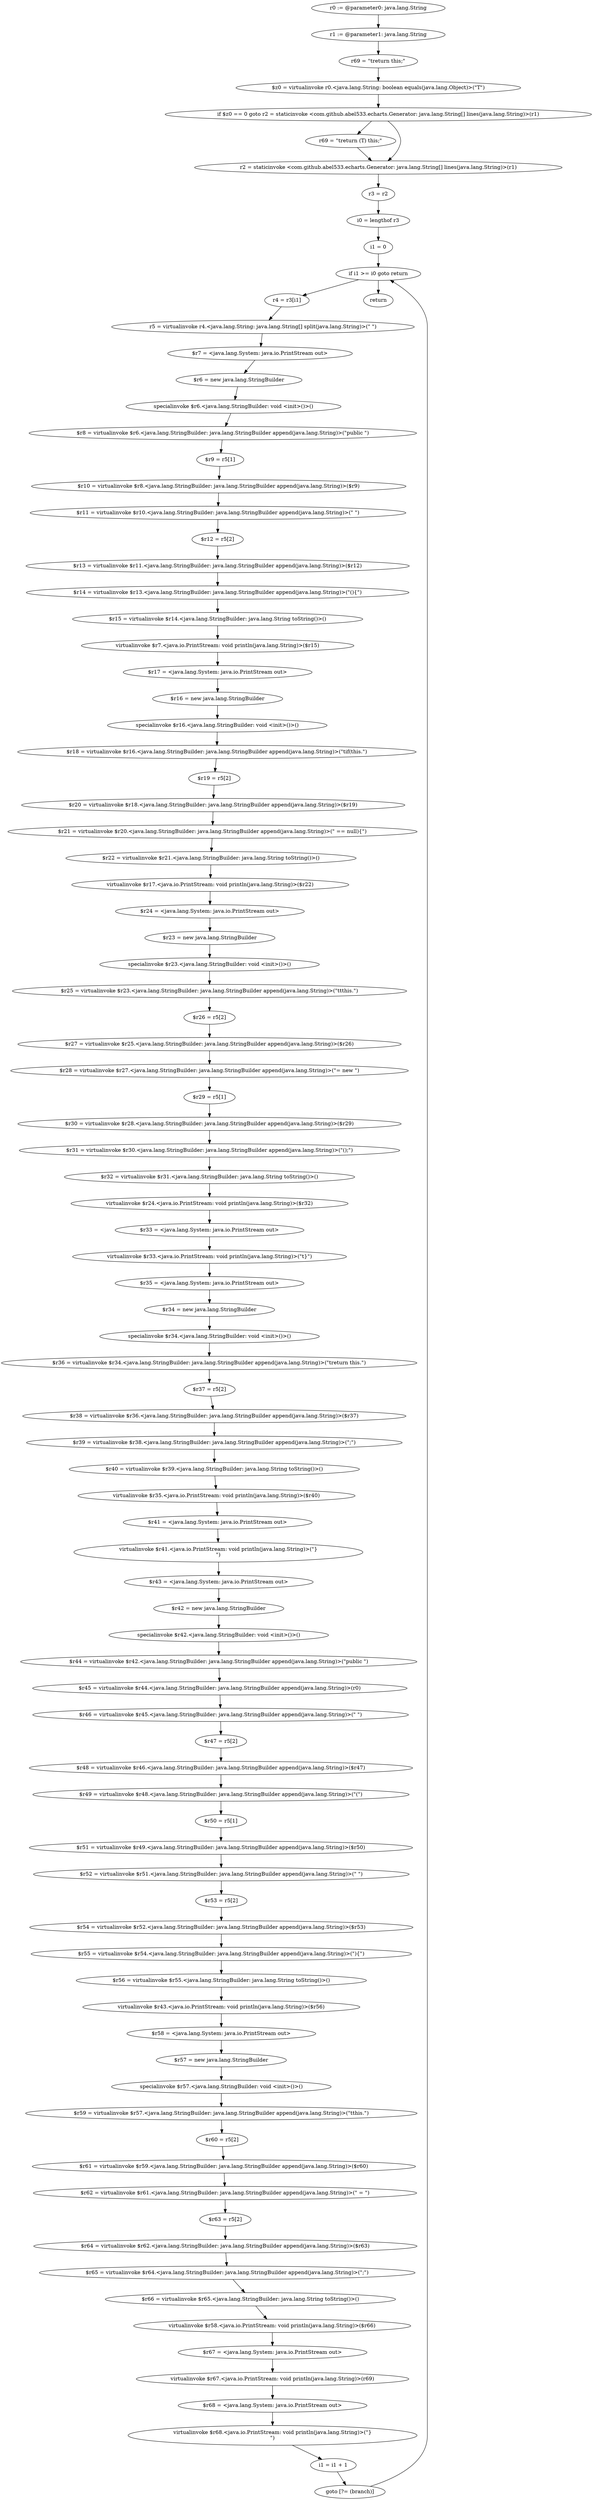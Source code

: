 digraph "unitGraph" {
    "r0 := @parameter0: java.lang.String"
    "r1 := @parameter1: java.lang.String"
    "r69 = \"\treturn this;\""
    "$z0 = virtualinvoke r0.<java.lang.String: boolean equals(java.lang.Object)>(\"T\")"
    "if $z0 == 0 goto r2 = staticinvoke <com.github.abel533.echarts.Generator: java.lang.String[] lines(java.lang.String)>(r1)"
    "r69 = \"\treturn (T) this;\""
    "r2 = staticinvoke <com.github.abel533.echarts.Generator: java.lang.String[] lines(java.lang.String)>(r1)"
    "r3 = r2"
    "i0 = lengthof r3"
    "i1 = 0"
    "if i1 >= i0 goto return"
    "r4 = r3[i1]"
    "r5 = virtualinvoke r4.<java.lang.String: java.lang.String[] split(java.lang.String)>(\" \")"
    "$r7 = <java.lang.System: java.io.PrintStream out>"
    "$r6 = new java.lang.StringBuilder"
    "specialinvoke $r6.<java.lang.StringBuilder: void <init>()>()"
    "$r8 = virtualinvoke $r6.<java.lang.StringBuilder: java.lang.StringBuilder append(java.lang.String)>(\"public \")"
    "$r9 = r5[1]"
    "$r10 = virtualinvoke $r8.<java.lang.StringBuilder: java.lang.StringBuilder append(java.lang.String)>($r9)"
    "$r11 = virtualinvoke $r10.<java.lang.StringBuilder: java.lang.StringBuilder append(java.lang.String)>(\" \")"
    "$r12 = r5[2]"
    "$r13 = virtualinvoke $r11.<java.lang.StringBuilder: java.lang.StringBuilder append(java.lang.String)>($r12)"
    "$r14 = virtualinvoke $r13.<java.lang.StringBuilder: java.lang.StringBuilder append(java.lang.String)>(\"(){\")"
    "$r15 = virtualinvoke $r14.<java.lang.StringBuilder: java.lang.String toString()>()"
    "virtualinvoke $r7.<java.io.PrintStream: void println(java.lang.String)>($r15)"
    "$r17 = <java.lang.System: java.io.PrintStream out>"
    "$r16 = new java.lang.StringBuilder"
    "specialinvoke $r16.<java.lang.StringBuilder: void <init>()>()"
    "$r18 = virtualinvoke $r16.<java.lang.StringBuilder: java.lang.StringBuilder append(java.lang.String)>(\"\tif(this.\")"
    "$r19 = r5[2]"
    "$r20 = virtualinvoke $r18.<java.lang.StringBuilder: java.lang.StringBuilder append(java.lang.String)>($r19)"
    "$r21 = virtualinvoke $r20.<java.lang.StringBuilder: java.lang.StringBuilder append(java.lang.String)>(\" == null){\")"
    "$r22 = virtualinvoke $r21.<java.lang.StringBuilder: java.lang.String toString()>()"
    "virtualinvoke $r17.<java.io.PrintStream: void println(java.lang.String)>($r22)"
    "$r24 = <java.lang.System: java.io.PrintStream out>"
    "$r23 = new java.lang.StringBuilder"
    "specialinvoke $r23.<java.lang.StringBuilder: void <init>()>()"
    "$r25 = virtualinvoke $r23.<java.lang.StringBuilder: java.lang.StringBuilder append(java.lang.String)>(\"\t\tthis.\")"
    "$r26 = r5[2]"
    "$r27 = virtualinvoke $r25.<java.lang.StringBuilder: java.lang.StringBuilder append(java.lang.String)>($r26)"
    "$r28 = virtualinvoke $r27.<java.lang.StringBuilder: java.lang.StringBuilder append(java.lang.String)>(\"= new \")"
    "$r29 = r5[1]"
    "$r30 = virtualinvoke $r28.<java.lang.StringBuilder: java.lang.StringBuilder append(java.lang.String)>($r29)"
    "$r31 = virtualinvoke $r30.<java.lang.StringBuilder: java.lang.StringBuilder append(java.lang.String)>(\"();\")"
    "$r32 = virtualinvoke $r31.<java.lang.StringBuilder: java.lang.String toString()>()"
    "virtualinvoke $r24.<java.io.PrintStream: void println(java.lang.String)>($r32)"
    "$r33 = <java.lang.System: java.io.PrintStream out>"
    "virtualinvoke $r33.<java.io.PrintStream: void println(java.lang.String)>(\"\t}\")"
    "$r35 = <java.lang.System: java.io.PrintStream out>"
    "$r34 = new java.lang.StringBuilder"
    "specialinvoke $r34.<java.lang.StringBuilder: void <init>()>()"
    "$r36 = virtualinvoke $r34.<java.lang.StringBuilder: java.lang.StringBuilder append(java.lang.String)>(\"\treturn this.\")"
    "$r37 = r5[2]"
    "$r38 = virtualinvoke $r36.<java.lang.StringBuilder: java.lang.StringBuilder append(java.lang.String)>($r37)"
    "$r39 = virtualinvoke $r38.<java.lang.StringBuilder: java.lang.StringBuilder append(java.lang.String)>(\";\")"
    "$r40 = virtualinvoke $r39.<java.lang.StringBuilder: java.lang.String toString()>()"
    "virtualinvoke $r35.<java.io.PrintStream: void println(java.lang.String)>($r40)"
    "$r41 = <java.lang.System: java.io.PrintStream out>"
    "virtualinvoke $r41.<java.io.PrintStream: void println(java.lang.String)>(\"}\n\")"
    "$r43 = <java.lang.System: java.io.PrintStream out>"
    "$r42 = new java.lang.StringBuilder"
    "specialinvoke $r42.<java.lang.StringBuilder: void <init>()>()"
    "$r44 = virtualinvoke $r42.<java.lang.StringBuilder: java.lang.StringBuilder append(java.lang.String)>(\"public \")"
    "$r45 = virtualinvoke $r44.<java.lang.StringBuilder: java.lang.StringBuilder append(java.lang.String)>(r0)"
    "$r46 = virtualinvoke $r45.<java.lang.StringBuilder: java.lang.StringBuilder append(java.lang.String)>(\" \")"
    "$r47 = r5[2]"
    "$r48 = virtualinvoke $r46.<java.lang.StringBuilder: java.lang.StringBuilder append(java.lang.String)>($r47)"
    "$r49 = virtualinvoke $r48.<java.lang.StringBuilder: java.lang.StringBuilder append(java.lang.String)>(\"(\")"
    "$r50 = r5[1]"
    "$r51 = virtualinvoke $r49.<java.lang.StringBuilder: java.lang.StringBuilder append(java.lang.String)>($r50)"
    "$r52 = virtualinvoke $r51.<java.lang.StringBuilder: java.lang.StringBuilder append(java.lang.String)>(\" \")"
    "$r53 = r5[2]"
    "$r54 = virtualinvoke $r52.<java.lang.StringBuilder: java.lang.StringBuilder append(java.lang.String)>($r53)"
    "$r55 = virtualinvoke $r54.<java.lang.StringBuilder: java.lang.StringBuilder append(java.lang.String)>(\"){\")"
    "$r56 = virtualinvoke $r55.<java.lang.StringBuilder: java.lang.String toString()>()"
    "virtualinvoke $r43.<java.io.PrintStream: void println(java.lang.String)>($r56)"
    "$r58 = <java.lang.System: java.io.PrintStream out>"
    "$r57 = new java.lang.StringBuilder"
    "specialinvoke $r57.<java.lang.StringBuilder: void <init>()>()"
    "$r59 = virtualinvoke $r57.<java.lang.StringBuilder: java.lang.StringBuilder append(java.lang.String)>(\"\tthis.\")"
    "$r60 = r5[2]"
    "$r61 = virtualinvoke $r59.<java.lang.StringBuilder: java.lang.StringBuilder append(java.lang.String)>($r60)"
    "$r62 = virtualinvoke $r61.<java.lang.StringBuilder: java.lang.StringBuilder append(java.lang.String)>(\" = \")"
    "$r63 = r5[2]"
    "$r64 = virtualinvoke $r62.<java.lang.StringBuilder: java.lang.StringBuilder append(java.lang.String)>($r63)"
    "$r65 = virtualinvoke $r64.<java.lang.StringBuilder: java.lang.StringBuilder append(java.lang.String)>(\";\")"
    "$r66 = virtualinvoke $r65.<java.lang.StringBuilder: java.lang.String toString()>()"
    "virtualinvoke $r58.<java.io.PrintStream: void println(java.lang.String)>($r66)"
    "$r67 = <java.lang.System: java.io.PrintStream out>"
    "virtualinvoke $r67.<java.io.PrintStream: void println(java.lang.String)>(r69)"
    "$r68 = <java.lang.System: java.io.PrintStream out>"
    "virtualinvoke $r68.<java.io.PrintStream: void println(java.lang.String)>(\"}\n\")"
    "i1 = i1 + 1"
    "goto [?= (branch)]"
    "return"
    "r0 := @parameter0: java.lang.String"->"r1 := @parameter1: java.lang.String";
    "r1 := @parameter1: java.lang.String"->"r69 = \"\treturn this;\"";
    "r69 = \"\treturn this;\""->"$z0 = virtualinvoke r0.<java.lang.String: boolean equals(java.lang.Object)>(\"T\")";
    "$z0 = virtualinvoke r0.<java.lang.String: boolean equals(java.lang.Object)>(\"T\")"->"if $z0 == 0 goto r2 = staticinvoke <com.github.abel533.echarts.Generator: java.lang.String[] lines(java.lang.String)>(r1)";
    "if $z0 == 0 goto r2 = staticinvoke <com.github.abel533.echarts.Generator: java.lang.String[] lines(java.lang.String)>(r1)"->"r69 = \"\treturn (T) this;\"";
    "if $z0 == 0 goto r2 = staticinvoke <com.github.abel533.echarts.Generator: java.lang.String[] lines(java.lang.String)>(r1)"->"r2 = staticinvoke <com.github.abel533.echarts.Generator: java.lang.String[] lines(java.lang.String)>(r1)";
    "r69 = \"\treturn (T) this;\""->"r2 = staticinvoke <com.github.abel533.echarts.Generator: java.lang.String[] lines(java.lang.String)>(r1)";
    "r2 = staticinvoke <com.github.abel533.echarts.Generator: java.lang.String[] lines(java.lang.String)>(r1)"->"r3 = r2";
    "r3 = r2"->"i0 = lengthof r3";
    "i0 = lengthof r3"->"i1 = 0";
    "i1 = 0"->"if i1 >= i0 goto return";
    "if i1 >= i0 goto return"->"r4 = r3[i1]";
    "if i1 >= i0 goto return"->"return";
    "r4 = r3[i1]"->"r5 = virtualinvoke r4.<java.lang.String: java.lang.String[] split(java.lang.String)>(\" \")";
    "r5 = virtualinvoke r4.<java.lang.String: java.lang.String[] split(java.lang.String)>(\" \")"->"$r7 = <java.lang.System: java.io.PrintStream out>";
    "$r7 = <java.lang.System: java.io.PrintStream out>"->"$r6 = new java.lang.StringBuilder";
    "$r6 = new java.lang.StringBuilder"->"specialinvoke $r6.<java.lang.StringBuilder: void <init>()>()";
    "specialinvoke $r6.<java.lang.StringBuilder: void <init>()>()"->"$r8 = virtualinvoke $r6.<java.lang.StringBuilder: java.lang.StringBuilder append(java.lang.String)>(\"public \")";
    "$r8 = virtualinvoke $r6.<java.lang.StringBuilder: java.lang.StringBuilder append(java.lang.String)>(\"public \")"->"$r9 = r5[1]";
    "$r9 = r5[1]"->"$r10 = virtualinvoke $r8.<java.lang.StringBuilder: java.lang.StringBuilder append(java.lang.String)>($r9)";
    "$r10 = virtualinvoke $r8.<java.lang.StringBuilder: java.lang.StringBuilder append(java.lang.String)>($r9)"->"$r11 = virtualinvoke $r10.<java.lang.StringBuilder: java.lang.StringBuilder append(java.lang.String)>(\" \")";
    "$r11 = virtualinvoke $r10.<java.lang.StringBuilder: java.lang.StringBuilder append(java.lang.String)>(\" \")"->"$r12 = r5[2]";
    "$r12 = r5[2]"->"$r13 = virtualinvoke $r11.<java.lang.StringBuilder: java.lang.StringBuilder append(java.lang.String)>($r12)";
    "$r13 = virtualinvoke $r11.<java.lang.StringBuilder: java.lang.StringBuilder append(java.lang.String)>($r12)"->"$r14 = virtualinvoke $r13.<java.lang.StringBuilder: java.lang.StringBuilder append(java.lang.String)>(\"(){\")";
    "$r14 = virtualinvoke $r13.<java.lang.StringBuilder: java.lang.StringBuilder append(java.lang.String)>(\"(){\")"->"$r15 = virtualinvoke $r14.<java.lang.StringBuilder: java.lang.String toString()>()";
    "$r15 = virtualinvoke $r14.<java.lang.StringBuilder: java.lang.String toString()>()"->"virtualinvoke $r7.<java.io.PrintStream: void println(java.lang.String)>($r15)";
    "virtualinvoke $r7.<java.io.PrintStream: void println(java.lang.String)>($r15)"->"$r17 = <java.lang.System: java.io.PrintStream out>";
    "$r17 = <java.lang.System: java.io.PrintStream out>"->"$r16 = new java.lang.StringBuilder";
    "$r16 = new java.lang.StringBuilder"->"specialinvoke $r16.<java.lang.StringBuilder: void <init>()>()";
    "specialinvoke $r16.<java.lang.StringBuilder: void <init>()>()"->"$r18 = virtualinvoke $r16.<java.lang.StringBuilder: java.lang.StringBuilder append(java.lang.String)>(\"\tif(this.\")";
    "$r18 = virtualinvoke $r16.<java.lang.StringBuilder: java.lang.StringBuilder append(java.lang.String)>(\"\tif(this.\")"->"$r19 = r5[2]";
    "$r19 = r5[2]"->"$r20 = virtualinvoke $r18.<java.lang.StringBuilder: java.lang.StringBuilder append(java.lang.String)>($r19)";
    "$r20 = virtualinvoke $r18.<java.lang.StringBuilder: java.lang.StringBuilder append(java.lang.String)>($r19)"->"$r21 = virtualinvoke $r20.<java.lang.StringBuilder: java.lang.StringBuilder append(java.lang.String)>(\" == null){\")";
    "$r21 = virtualinvoke $r20.<java.lang.StringBuilder: java.lang.StringBuilder append(java.lang.String)>(\" == null){\")"->"$r22 = virtualinvoke $r21.<java.lang.StringBuilder: java.lang.String toString()>()";
    "$r22 = virtualinvoke $r21.<java.lang.StringBuilder: java.lang.String toString()>()"->"virtualinvoke $r17.<java.io.PrintStream: void println(java.lang.String)>($r22)";
    "virtualinvoke $r17.<java.io.PrintStream: void println(java.lang.String)>($r22)"->"$r24 = <java.lang.System: java.io.PrintStream out>";
    "$r24 = <java.lang.System: java.io.PrintStream out>"->"$r23 = new java.lang.StringBuilder";
    "$r23 = new java.lang.StringBuilder"->"specialinvoke $r23.<java.lang.StringBuilder: void <init>()>()";
    "specialinvoke $r23.<java.lang.StringBuilder: void <init>()>()"->"$r25 = virtualinvoke $r23.<java.lang.StringBuilder: java.lang.StringBuilder append(java.lang.String)>(\"\t\tthis.\")";
    "$r25 = virtualinvoke $r23.<java.lang.StringBuilder: java.lang.StringBuilder append(java.lang.String)>(\"\t\tthis.\")"->"$r26 = r5[2]";
    "$r26 = r5[2]"->"$r27 = virtualinvoke $r25.<java.lang.StringBuilder: java.lang.StringBuilder append(java.lang.String)>($r26)";
    "$r27 = virtualinvoke $r25.<java.lang.StringBuilder: java.lang.StringBuilder append(java.lang.String)>($r26)"->"$r28 = virtualinvoke $r27.<java.lang.StringBuilder: java.lang.StringBuilder append(java.lang.String)>(\"= new \")";
    "$r28 = virtualinvoke $r27.<java.lang.StringBuilder: java.lang.StringBuilder append(java.lang.String)>(\"= new \")"->"$r29 = r5[1]";
    "$r29 = r5[1]"->"$r30 = virtualinvoke $r28.<java.lang.StringBuilder: java.lang.StringBuilder append(java.lang.String)>($r29)";
    "$r30 = virtualinvoke $r28.<java.lang.StringBuilder: java.lang.StringBuilder append(java.lang.String)>($r29)"->"$r31 = virtualinvoke $r30.<java.lang.StringBuilder: java.lang.StringBuilder append(java.lang.String)>(\"();\")";
    "$r31 = virtualinvoke $r30.<java.lang.StringBuilder: java.lang.StringBuilder append(java.lang.String)>(\"();\")"->"$r32 = virtualinvoke $r31.<java.lang.StringBuilder: java.lang.String toString()>()";
    "$r32 = virtualinvoke $r31.<java.lang.StringBuilder: java.lang.String toString()>()"->"virtualinvoke $r24.<java.io.PrintStream: void println(java.lang.String)>($r32)";
    "virtualinvoke $r24.<java.io.PrintStream: void println(java.lang.String)>($r32)"->"$r33 = <java.lang.System: java.io.PrintStream out>";
    "$r33 = <java.lang.System: java.io.PrintStream out>"->"virtualinvoke $r33.<java.io.PrintStream: void println(java.lang.String)>(\"\t}\")";
    "virtualinvoke $r33.<java.io.PrintStream: void println(java.lang.String)>(\"\t}\")"->"$r35 = <java.lang.System: java.io.PrintStream out>";
    "$r35 = <java.lang.System: java.io.PrintStream out>"->"$r34 = new java.lang.StringBuilder";
    "$r34 = new java.lang.StringBuilder"->"specialinvoke $r34.<java.lang.StringBuilder: void <init>()>()";
    "specialinvoke $r34.<java.lang.StringBuilder: void <init>()>()"->"$r36 = virtualinvoke $r34.<java.lang.StringBuilder: java.lang.StringBuilder append(java.lang.String)>(\"\treturn this.\")";
    "$r36 = virtualinvoke $r34.<java.lang.StringBuilder: java.lang.StringBuilder append(java.lang.String)>(\"\treturn this.\")"->"$r37 = r5[2]";
    "$r37 = r5[2]"->"$r38 = virtualinvoke $r36.<java.lang.StringBuilder: java.lang.StringBuilder append(java.lang.String)>($r37)";
    "$r38 = virtualinvoke $r36.<java.lang.StringBuilder: java.lang.StringBuilder append(java.lang.String)>($r37)"->"$r39 = virtualinvoke $r38.<java.lang.StringBuilder: java.lang.StringBuilder append(java.lang.String)>(\";\")";
    "$r39 = virtualinvoke $r38.<java.lang.StringBuilder: java.lang.StringBuilder append(java.lang.String)>(\";\")"->"$r40 = virtualinvoke $r39.<java.lang.StringBuilder: java.lang.String toString()>()";
    "$r40 = virtualinvoke $r39.<java.lang.StringBuilder: java.lang.String toString()>()"->"virtualinvoke $r35.<java.io.PrintStream: void println(java.lang.String)>($r40)";
    "virtualinvoke $r35.<java.io.PrintStream: void println(java.lang.String)>($r40)"->"$r41 = <java.lang.System: java.io.PrintStream out>";
    "$r41 = <java.lang.System: java.io.PrintStream out>"->"virtualinvoke $r41.<java.io.PrintStream: void println(java.lang.String)>(\"}\n\")";
    "virtualinvoke $r41.<java.io.PrintStream: void println(java.lang.String)>(\"}\n\")"->"$r43 = <java.lang.System: java.io.PrintStream out>";
    "$r43 = <java.lang.System: java.io.PrintStream out>"->"$r42 = new java.lang.StringBuilder";
    "$r42 = new java.lang.StringBuilder"->"specialinvoke $r42.<java.lang.StringBuilder: void <init>()>()";
    "specialinvoke $r42.<java.lang.StringBuilder: void <init>()>()"->"$r44 = virtualinvoke $r42.<java.lang.StringBuilder: java.lang.StringBuilder append(java.lang.String)>(\"public \")";
    "$r44 = virtualinvoke $r42.<java.lang.StringBuilder: java.lang.StringBuilder append(java.lang.String)>(\"public \")"->"$r45 = virtualinvoke $r44.<java.lang.StringBuilder: java.lang.StringBuilder append(java.lang.String)>(r0)";
    "$r45 = virtualinvoke $r44.<java.lang.StringBuilder: java.lang.StringBuilder append(java.lang.String)>(r0)"->"$r46 = virtualinvoke $r45.<java.lang.StringBuilder: java.lang.StringBuilder append(java.lang.String)>(\" \")";
    "$r46 = virtualinvoke $r45.<java.lang.StringBuilder: java.lang.StringBuilder append(java.lang.String)>(\" \")"->"$r47 = r5[2]";
    "$r47 = r5[2]"->"$r48 = virtualinvoke $r46.<java.lang.StringBuilder: java.lang.StringBuilder append(java.lang.String)>($r47)";
    "$r48 = virtualinvoke $r46.<java.lang.StringBuilder: java.lang.StringBuilder append(java.lang.String)>($r47)"->"$r49 = virtualinvoke $r48.<java.lang.StringBuilder: java.lang.StringBuilder append(java.lang.String)>(\"(\")";
    "$r49 = virtualinvoke $r48.<java.lang.StringBuilder: java.lang.StringBuilder append(java.lang.String)>(\"(\")"->"$r50 = r5[1]";
    "$r50 = r5[1]"->"$r51 = virtualinvoke $r49.<java.lang.StringBuilder: java.lang.StringBuilder append(java.lang.String)>($r50)";
    "$r51 = virtualinvoke $r49.<java.lang.StringBuilder: java.lang.StringBuilder append(java.lang.String)>($r50)"->"$r52 = virtualinvoke $r51.<java.lang.StringBuilder: java.lang.StringBuilder append(java.lang.String)>(\" \")";
    "$r52 = virtualinvoke $r51.<java.lang.StringBuilder: java.lang.StringBuilder append(java.lang.String)>(\" \")"->"$r53 = r5[2]";
    "$r53 = r5[2]"->"$r54 = virtualinvoke $r52.<java.lang.StringBuilder: java.lang.StringBuilder append(java.lang.String)>($r53)";
    "$r54 = virtualinvoke $r52.<java.lang.StringBuilder: java.lang.StringBuilder append(java.lang.String)>($r53)"->"$r55 = virtualinvoke $r54.<java.lang.StringBuilder: java.lang.StringBuilder append(java.lang.String)>(\"){\")";
    "$r55 = virtualinvoke $r54.<java.lang.StringBuilder: java.lang.StringBuilder append(java.lang.String)>(\"){\")"->"$r56 = virtualinvoke $r55.<java.lang.StringBuilder: java.lang.String toString()>()";
    "$r56 = virtualinvoke $r55.<java.lang.StringBuilder: java.lang.String toString()>()"->"virtualinvoke $r43.<java.io.PrintStream: void println(java.lang.String)>($r56)";
    "virtualinvoke $r43.<java.io.PrintStream: void println(java.lang.String)>($r56)"->"$r58 = <java.lang.System: java.io.PrintStream out>";
    "$r58 = <java.lang.System: java.io.PrintStream out>"->"$r57 = new java.lang.StringBuilder";
    "$r57 = new java.lang.StringBuilder"->"specialinvoke $r57.<java.lang.StringBuilder: void <init>()>()";
    "specialinvoke $r57.<java.lang.StringBuilder: void <init>()>()"->"$r59 = virtualinvoke $r57.<java.lang.StringBuilder: java.lang.StringBuilder append(java.lang.String)>(\"\tthis.\")";
    "$r59 = virtualinvoke $r57.<java.lang.StringBuilder: java.lang.StringBuilder append(java.lang.String)>(\"\tthis.\")"->"$r60 = r5[2]";
    "$r60 = r5[2]"->"$r61 = virtualinvoke $r59.<java.lang.StringBuilder: java.lang.StringBuilder append(java.lang.String)>($r60)";
    "$r61 = virtualinvoke $r59.<java.lang.StringBuilder: java.lang.StringBuilder append(java.lang.String)>($r60)"->"$r62 = virtualinvoke $r61.<java.lang.StringBuilder: java.lang.StringBuilder append(java.lang.String)>(\" = \")";
    "$r62 = virtualinvoke $r61.<java.lang.StringBuilder: java.lang.StringBuilder append(java.lang.String)>(\" = \")"->"$r63 = r5[2]";
    "$r63 = r5[2]"->"$r64 = virtualinvoke $r62.<java.lang.StringBuilder: java.lang.StringBuilder append(java.lang.String)>($r63)";
    "$r64 = virtualinvoke $r62.<java.lang.StringBuilder: java.lang.StringBuilder append(java.lang.String)>($r63)"->"$r65 = virtualinvoke $r64.<java.lang.StringBuilder: java.lang.StringBuilder append(java.lang.String)>(\";\")";
    "$r65 = virtualinvoke $r64.<java.lang.StringBuilder: java.lang.StringBuilder append(java.lang.String)>(\";\")"->"$r66 = virtualinvoke $r65.<java.lang.StringBuilder: java.lang.String toString()>()";
    "$r66 = virtualinvoke $r65.<java.lang.StringBuilder: java.lang.String toString()>()"->"virtualinvoke $r58.<java.io.PrintStream: void println(java.lang.String)>($r66)";
    "virtualinvoke $r58.<java.io.PrintStream: void println(java.lang.String)>($r66)"->"$r67 = <java.lang.System: java.io.PrintStream out>";
    "$r67 = <java.lang.System: java.io.PrintStream out>"->"virtualinvoke $r67.<java.io.PrintStream: void println(java.lang.String)>(r69)";
    "virtualinvoke $r67.<java.io.PrintStream: void println(java.lang.String)>(r69)"->"$r68 = <java.lang.System: java.io.PrintStream out>";
    "$r68 = <java.lang.System: java.io.PrintStream out>"->"virtualinvoke $r68.<java.io.PrintStream: void println(java.lang.String)>(\"}\n\")";
    "virtualinvoke $r68.<java.io.PrintStream: void println(java.lang.String)>(\"}\n\")"->"i1 = i1 + 1";
    "i1 = i1 + 1"->"goto [?= (branch)]";
    "goto [?= (branch)]"->"if i1 >= i0 goto return";
}
